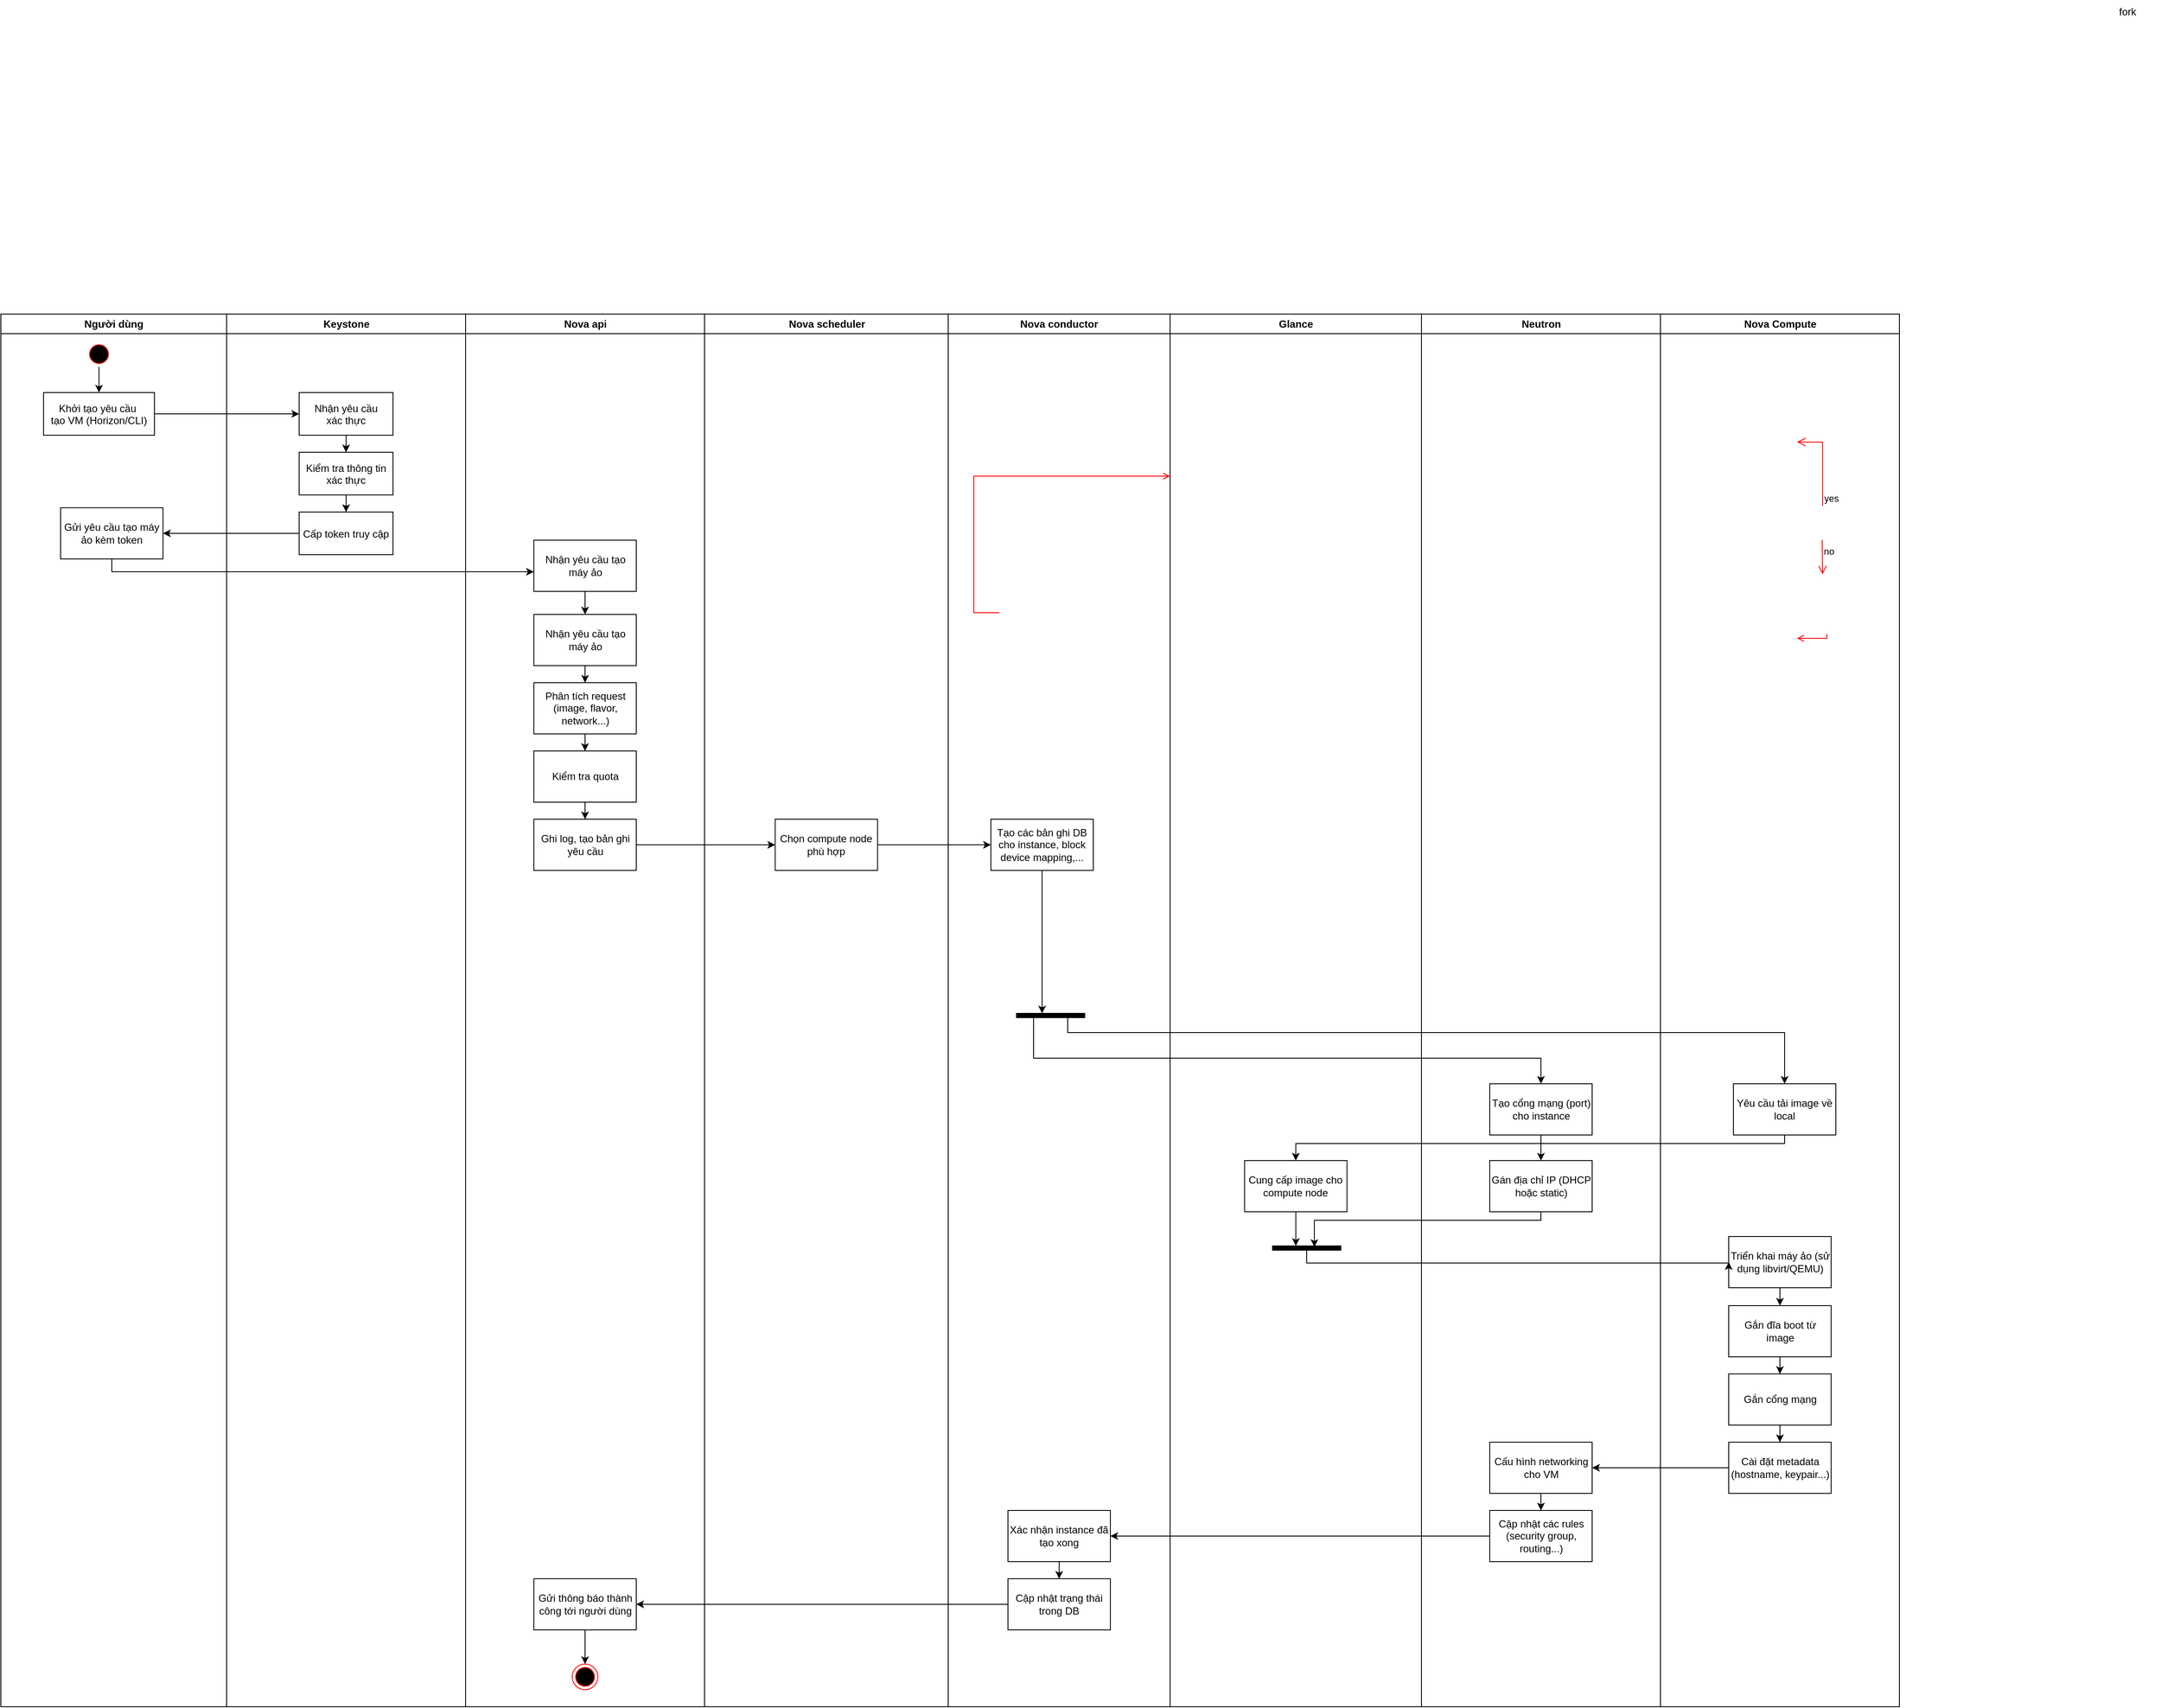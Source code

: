 <mxfile version="28.0.7">
  <diagram name="Page-1" id="e7e014a7-5840-1c2e-5031-d8a46d1fe8dd">
    <mxGraphModel dx="1880" dy="1877" grid="1" gridSize="10" guides="1" tooltips="1" connect="1" arrows="1" fold="1" page="1" pageScale="1" pageWidth="1169" pageHeight="826" background="none" math="0" shadow="0">
      <root>
        <mxCell id="0" />
        <mxCell id="1" parent="0" />
        <mxCell id="2" value="Người dùng" style="swimlane;whiteSpace=wrap" parent="1" vertex="1">
          <mxGeometry x="180" y="128" width="264.5" height="1632" as="geometry" />
        </mxCell>
        <mxCell id="4vjb239dcJdlYheojxHy-130" style="edgeStyle=orthogonalEdgeStyle;rounded=0;orthogonalLoop=1;jettySize=auto;html=1;" edge="1" parent="2" source="5" target="7">
          <mxGeometry relative="1" as="geometry" />
        </mxCell>
        <mxCell id="5" value="" style="ellipse;shape=startState;fillColor=#000000;strokeColor=#ff0000;" parent="2" vertex="1">
          <mxGeometry x="100" y="32" width="30" height="30" as="geometry" />
        </mxCell>
        <mxCell id="7" value="Khởi tạo yêu cầu &#xa;tạo VM (Horizon/CLI)" style="direction=west;" parent="2" vertex="1">
          <mxGeometry x="50" y="92" width="130" height="50" as="geometry" />
        </mxCell>
        <mxCell id="4vjb239dcJdlYheojxHy-128" value="Gửi yêu cầu tạo máy ảo kèm token" style="whiteSpace=wrap;html=1;" vertex="1" parent="2">
          <mxGeometry x="70" y="227" width="120" height="60" as="geometry" />
        </mxCell>
        <mxCell id="3" value="Keystone" style="swimlane;whiteSpace=wrap" parent="1" vertex="1">
          <mxGeometry x="444.5" y="128" width="280" height="1632" as="geometry" />
        </mxCell>
        <mxCell id="4vjb239dcJdlYheojxHy-124" style="edgeStyle=orthogonalEdgeStyle;rounded=0;orthogonalLoop=1;jettySize=auto;html=1;" edge="1" parent="3" source="8" target="4vjb239dcJdlYheojxHy-117">
          <mxGeometry relative="1" as="geometry" />
        </mxCell>
        <mxCell id="8" value="Nhận yêu cầu&#xa;xác thực" style="" parent="3" vertex="1">
          <mxGeometry x="85" y="92" width="110" height="50" as="geometry" />
        </mxCell>
        <mxCell id="4vjb239dcJdlYheojxHy-125" style="edgeStyle=orthogonalEdgeStyle;rounded=0;orthogonalLoop=1;jettySize=auto;html=1;entryX=0.5;entryY=0;entryDx=0;entryDy=0;" edge="1" parent="3" source="4vjb239dcJdlYheojxHy-117" target="4vjb239dcJdlYheojxHy-119">
          <mxGeometry relative="1" as="geometry" />
        </mxCell>
        <mxCell id="4vjb239dcJdlYheojxHy-117" value="Kiểm tra thông tin&#xa;xác thực" style="" vertex="1" parent="3">
          <mxGeometry x="85" y="162" width="110" height="50" as="geometry" />
        </mxCell>
        <mxCell id="4vjb239dcJdlYheojxHy-119" value="Cấp token truy cập" style="" vertex="1" parent="3">
          <mxGeometry x="85" y="232" width="110" height="50" as="geometry" />
        </mxCell>
        <mxCell id="4" value="Nova api" style="swimlane;whiteSpace=wrap;startSize=23;" parent="1" vertex="1">
          <mxGeometry x="724.5" y="128" width="280" height="1632" as="geometry" />
        </mxCell>
        <mxCell id="4vjb239dcJdlYheojxHy-136" value="" style="edgeStyle=orthogonalEdgeStyle;rounded=0;orthogonalLoop=1;jettySize=auto;html=1;" edge="1" parent="4" source="4vjb239dcJdlYheojxHy-133" target="4vjb239dcJdlYheojxHy-135">
          <mxGeometry relative="1" as="geometry" />
        </mxCell>
        <mxCell id="4vjb239dcJdlYheojxHy-133" value="Nhận yêu cầu tạo máy ảo" style="whiteSpace=wrap;html=1;" vertex="1" parent="4">
          <mxGeometry x="80" y="265" width="120" height="60" as="geometry" />
        </mxCell>
        <mxCell id="4vjb239dcJdlYheojxHy-138" value="" style="edgeStyle=orthogonalEdgeStyle;rounded=0;orthogonalLoop=1;jettySize=auto;html=1;" edge="1" parent="4" source="4vjb239dcJdlYheojxHy-135" target="4vjb239dcJdlYheojxHy-137">
          <mxGeometry relative="1" as="geometry" />
        </mxCell>
        <mxCell id="4vjb239dcJdlYheojxHy-135" value="Nhận yêu cầu tạo máy ảo" style="whiteSpace=wrap;html=1;" vertex="1" parent="4">
          <mxGeometry x="80" y="352" width="120" height="60" as="geometry" />
        </mxCell>
        <mxCell id="4vjb239dcJdlYheojxHy-140" value="" style="edgeStyle=orthogonalEdgeStyle;rounded=0;orthogonalLoop=1;jettySize=auto;html=1;" edge="1" parent="4" source="4vjb239dcJdlYheojxHy-137" target="4vjb239dcJdlYheojxHy-139">
          <mxGeometry relative="1" as="geometry" />
        </mxCell>
        <mxCell id="4vjb239dcJdlYheojxHy-137" value="Phân tích request (image, flavor, network...)" style="whiteSpace=wrap;html=1;" vertex="1" parent="4">
          <mxGeometry x="80" y="432" width="120" height="60" as="geometry" />
        </mxCell>
        <mxCell id="4vjb239dcJdlYheojxHy-143" value="" style="edgeStyle=orthogonalEdgeStyle;rounded=0;orthogonalLoop=1;jettySize=auto;html=1;" edge="1" parent="4" source="4vjb239dcJdlYheojxHy-139" target="4vjb239dcJdlYheojxHy-142">
          <mxGeometry relative="1" as="geometry" />
        </mxCell>
        <mxCell id="4vjb239dcJdlYheojxHy-139" value="Kiểm tra quota" style="whiteSpace=wrap;html=1;" vertex="1" parent="4">
          <mxGeometry x="80" y="512" width="120" height="60" as="geometry" />
        </mxCell>
        <mxCell id="4vjb239dcJdlYheojxHy-142" value="Ghi log, tạo bản ghi yêu cầu" style="whiteSpace=wrap;html=1;" vertex="1" parent="4">
          <mxGeometry x="80" y="592" width="120" height="60" as="geometry" />
        </mxCell>
        <mxCell id="4vjb239dcJdlYheojxHy-201" value="" style="edgeStyle=orthogonalEdgeStyle;rounded=0;orthogonalLoop=1;jettySize=auto;html=1;" edge="1" parent="4" source="4vjb239dcJdlYheojxHy-198" target="4vjb239dcJdlYheojxHy-200">
          <mxGeometry relative="1" as="geometry" />
        </mxCell>
        <mxCell id="4vjb239dcJdlYheojxHy-198" value="Gửi thông báo thành công tới người dùng" style="whiteSpace=wrap;html=1;rounded=0;" vertex="1" parent="4">
          <mxGeometry x="80" y="1482" width="120" height="60" as="geometry" />
        </mxCell>
        <mxCell id="4vjb239dcJdlYheojxHy-200" value="" style="ellipse;html=1;shape=endState;fillColor=#000000;strokeColor=#ff0000;" vertex="1" parent="4">
          <mxGeometry x="125" y="1582" width="30" height="30" as="geometry" />
        </mxCell>
        <mxCell id="4vjb239dcJdlYheojxHy-41" value="Nova scheduler" style="swimlane;whiteSpace=wrap;startSize=23;" vertex="1" parent="1">
          <mxGeometry x="1004.5" y="128" width="285.5" height="1632" as="geometry" />
        </mxCell>
        <mxCell id="4vjb239dcJdlYheojxHy-46" value="" style="endArrow=open;strokeColor=#FF0000;endFill=1;rounded=0" edge="1" parent="4vjb239dcJdlYheojxHy-41" source="4vjb239dcJdlYheojxHy-44">
          <mxGeometry relative="1" as="geometry">
            <mxPoint x="75" y="220" as="targetPoint" />
          </mxGeometry>
        </mxCell>
        <mxCell id="4vjb239dcJdlYheojxHy-48" value="" style="endArrow=open;strokeColor=#FF0000;endFill=1;rounded=0" edge="1" parent="4vjb239dcJdlYheojxHy-41" target="4vjb239dcJdlYheojxHy-47">
          <mxGeometry relative="1" as="geometry">
            <mxPoint x="75" y="270" as="sourcePoint" />
          </mxGeometry>
        </mxCell>
        <mxCell id="4vjb239dcJdlYheojxHy-57" value="" style="endArrow=none;strokeColor=#FF0000;endFill=0;rounded=0;dashed=1" edge="1" parent="4vjb239dcJdlYheojxHy-41" target="4vjb239dcJdlYheojxHy-56">
          <mxGeometry relative="1" as="geometry">
            <mxPoint x="87.121" y="375" as="sourcePoint" />
          </mxGeometry>
        </mxCell>
        <mxCell id="4vjb239dcJdlYheojxHy-144" value="Chọn compute node phù hợp" style="whiteSpace=wrap;html=1;" vertex="1" parent="4vjb239dcJdlYheojxHy-41">
          <mxGeometry x="82.75" y="592" width="120" height="60" as="geometry" />
        </mxCell>
        <mxCell id="4vjb239dcJdlYheojxHy-60" value="Nova conductor" style="swimlane;whiteSpace=wrap" vertex="1" parent="1">
          <mxGeometry x="1290" y="128" width="260" height="1632" as="geometry" />
        </mxCell>
        <mxCell id="4vjb239dcJdlYheojxHy-65" value="" style="endArrow=open;strokeColor=#FF0000;endFill=1;rounded=0" edge="1" parent="4vjb239dcJdlYheojxHy-60" source="4vjb239dcJdlYheojxHy-63">
          <mxGeometry relative="1" as="geometry">
            <mxPoint x="115" y="220" as="targetPoint" />
          </mxGeometry>
        </mxCell>
        <mxCell id="4vjb239dcJdlYheojxHy-67" value="" style="endArrow=open;strokeColor=#FF0000;endFill=1;rounded=0" edge="1" parent="4vjb239dcJdlYheojxHy-60" source="4vjb239dcJdlYheojxHy-64">
          <mxGeometry relative="1" as="geometry">
            <mxPoint x="115" y="325" as="targetPoint" />
          </mxGeometry>
        </mxCell>
        <mxCell id="4vjb239dcJdlYheojxHy-68" value="" style="edgeStyle=elbowEdgeStyle;elbow=horizontal;strokeColor=#FF0000;endArrow=open;endFill=1;rounded=0" edge="1" parent="4vjb239dcJdlYheojxHy-60" target="4vjb239dcJdlYheojxHy-63">
          <mxGeometry width="100" height="100" relative="1" as="geometry">
            <mxPoint x="60" y="350" as="sourcePoint" />
            <mxPoint x="260" y="190" as="targetPoint" />
            <Array as="points">
              <mxPoint x="30" y="250" />
            </Array>
          </mxGeometry>
        </mxCell>
        <mxCell id="4vjb239dcJdlYheojxHy-161" value="" style="edgeStyle=orthogonalEdgeStyle;rounded=0;orthogonalLoop=1;jettySize=auto;html=1;" edge="1" parent="4vjb239dcJdlYheojxHy-60" source="4vjb239dcJdlYheojxHy-155" target="4vjb239dcJdlYheojxHy-159">
          <mxGeometry relative="1" as="geometry">
            <Array as="points">
              <mxPoint x="110" y="782" />
              <mxPoint x="110" y="782" />
            </Array>
          </mxGeometry>
        </mxCell>
        <mxCell id="4vjb239dcJdlYheojxHy-155" value="Tạo các bản ghi DB cho instance, block device mapping,..." style="whiteSpace=wrap;html=1;" vertex="1" parent="4vjb239dcJdlYheojxHy-60">
          <mxGeometry x="50" y="592" width="120" height="60" as="geometry" />
        </mxCell>
        <mxCell id="4vjb239dcJdlYheojxHy-159" value="" style="html=1;points=[];perimeter=orthogonalPerimeter;fillColor=strokeColor;direction=south;" vertex="1" parent="4vjb239dcJdlYheojxHy-60">
          <mxGeometry x="80" y="819.5" width="80" height="5" as="geometry" />
        </mxCell>
        <mxCell id="4vjb239dcJdlYheojxHy-196" value="" style="edgeStyle=orthogonalEdgeStyle;rounded=0;orthogonalLoop=1;jettySize=auto;html=1;" edge="1" parent="4vjb239dcJdlYheojxHy-60" source="4vjb239dcJdlYheojxHy-193" target="4vjb239dcJdlYheojxHy-195">
          <mxGeometry relative="1" as="geometry" />
        </mxCell>
        <mxCell id="4vjb239dcJdlYheojxHy-193" value="Xác nhận instance đã tạo xong" style="whiteSpace=wrap;html=1;rounded=0;" vertex="1" parent="4vjb239dcJdlYheojxHy-60">
          <mxGeometry x="70" y="1402" width="120" height="60" as="geometry" />
        </mxCell>
        <mxCell id="4vjb239dcJdlYheojxHy-195" value="Cập nhật trạng thái trong DB" style="whiteSpace=wrap;html=1;rounded=0;" vertex="1" parent="4vjb239dcJdlYheojxHy-60">
          <mxGeometry x="70" y="1482" width="120" height="60" as="geometry" />
        </mxCell>
        <mxCell id="4vjb239dcJdlYheojxHy-69" value="Glance" style="swimlane;whiteSpace=wrap" vertex="1" parent="1">
          <mxGeometry x="1550" y="128" width="294.5" height="1632" as="geometry" />
        </mxCell>
        <mxCell id="4vjb239dcJdlYheojxHy-74" value="" style="endArrow=open;strokeColor=#FF0000;endFill=1;rounded=0" edge="1" parent="4vjb239dcJdlYheojxHy-69" target="4vjb239dcJdlYheojxHy-73">
          <mxGeometry relative="1" as="geometry">
            <mxPoint x="75" y="160" as="sourcePoint" />
          </mxGeometry>
        </mxCell>
        <mxCell id="4vjb239dcJdlYheojxHy-79" value="no" style="edgeStyle=elbowEdgeStyle;elbow=horizontal;align=left;verticalAlign=top;endArrow=open;endSize=8;strokeColor=#FF0000;endFill=1;rounded=0" edge="1" parent="4vjb239dcJdlYheojxHy-69" source="4vjb239dcJdlYheojxHy-77">
          <mxGeometry x="-1" relative="1" as="geometry">
            <mxPoint x="189.5" y="325" as="targetPoint" />
          </mxGeometry>
        </mxCell>
        <mxCell id="4vjb239dcJdlYheojxHy-80" value="" style="endArrow=open;strokeColor=#FF0000;endFill=1;rounded=0" edge="1" parent="4vjb239dcJdlYheojxHy-69" target="4vjb239dcJdlYheojxHy-77">
          <mxGeometry relative="1" as="geometry">
            <mxPoint x="130" y="245" as="sourcePoint" />
          </mxGeometry>
        </mxCell>
        <mxCell id="4vjb239dcJdlYheojxHy-166" value="" style="edgeStyle=orthogonalEdgeStyle;rounded=0;orthogonalLoop=1;jettySize=auto;html=1;entryX=0.5;entryY=0;entryDx=0;entryDy=0;" edge="1" parent="4vjb239dcJdlYheojxHy-69" target="4vjb239dcJdlYheojxHy-167">
          <mxGeometry relative="1" as="geometry">
            <mxPoint x="-160" y="824.5" as="sourcePoint" />
            <mxPoint x="20" y="872" as="targetPoint" />
            <Array as="points">
              <mxPoint x="-160" y="872" />
              <mxPoint x="435" y="872" />
            </Array>
          </mxGeometry>
        </mxCell>
        <mxCell id="4vjb239dcJdlYheojxHy-176" value="" style="edgeStyle=orthogonalEdgeStyle;rounded=0;orthogonalLoop=1;jettySize=auto;html=1;" edge="1" parent="4vjb239dcJdlYheojxHy-69" source="4vjb239dcJdlYheojxHy-173" target="4vjb239dcJdlYheojxHy-175">
          <mxGeometry relative="1" as="geometry">
            <Array as="points">
              <mxPoint x="147" y="1082" />
              <mxPoint x="147" y="1082" />
            </Array>
          </mxGeometry>
        </mxCell>
        <mxCell id="4vjb239dcJdlYheojxHy-173" value="Cung cấp image cho compute node" style="rounded=0;whiteSpace=wrap;html=1;" vertex="1" parent="4vjb239dcJdlYheojxHy-69">
          <mxGeometry x="87.25" y="992" width="120" height="60" as="geometry" />
        </mxCell>
        <mxCell id="4vjb239dcJdlYheojxHy-175" value="" style="html=1;points=[];perimeter=orthogonalPerimeter;fillColor=strokeColor;direction=south;" vertex="1" parent="4vjb239dcJdlYheojxHy-69">
          <mxGeometry x="120" y="1092" width="80" height="5" as="geometry" />
        </mxCell>
        <mxCell id="4vjb239dcJdlYheojxHy-88" value="Neutron" style="swimlane;whiteSpace=wrap" vertex="1" parent="1">
          <mxGeometry x="1844.5" y="128" width="280" height="1632" as="geometry" />
        </mxCell>
        <mxCell id="4vjb239dcJdlYheojxHy-93" value="" style="endArrow=open;strokeColor=#FF0000;endFill=1;rounded=0" edge="1" parent="4vjb239dcJdlYheojxHy-88" target="4vjb239dcJdlYheojxHy-92">
          <mxGeometry relative="1" as="geometry">
            <mxPoint x="145" y="455.0" as="sourcePoint" />
          </mxGeometry>
        </mxCell>
        <mxCell id="4vjb239dcJdlYheojxHy-171" value="" style="edgeStyle=orthogonalEdgeStyle;rounded=0;orthogonalLoop=1;jettySize=auto;html=1;" edge="1" parent="4vjb239dcJdlYheojxHy-88" source="4vjb239dcJdlYheojxHy-167" target="4vjb239dcJdlYheojxHy-170">
          <mxGeometry relative="1" as="geometry" />
        </mxCell>
        <mxCell id="4vjb239dcJdlYheojxHy-167" value="Tạo cổng mạng (port) cho instance" style="rounded=0;whiteSpace=wrap;html=1;" vertex="1" parent="4vjb239dcJdlYheojxHy-88">
          <mxGeometry x="80" y="902" width="120" height="60" as="geometry" />
        </mxCell>
        <mxCell id="4vjb239dcJdlYheojxHy-170" value="Gán địa chỉ IP (DHCP hoặc static)" style="whiteSpace=wrap;html=1;rounded=0;" vertex="1" parent="4vjb239dcJdlYheojxHy-88">
          <mxGeometry x="80" y="992" width="120" height="60" as="geometry" />
        </mxCell>
        <mxCell id="4vjb239dcJdlYheojxHy-190" value="" style="edgeStyle=orthogonalEdgeStyle;rounded=0;orthogonalLoop=1;jettySize=auto;html=1;" edge="1" parent="4vjb239dcJdlYheojxHy-88" source="4vjb239dcJdlYheojxHy-187" target="4vjb239dcJdlYheojxHy-189">
          <mxGeometry relative="1" as="geometry" />
        </mxCell>
        <mxCell id="4vjb239dcJdlYheojxHy-187" value="Cấu hình networking cho VM" style="whiteSpace=wrap;html=1;rounded=0;" vertex="1" parent="4vjb239dcJdlYheojxHy-88">
          <mxGeometry x="80" y="1322" width="120" height="60" as="geometry" />
        </mxCell>
        <mxCell id="4vjb239dcJdlYheojxHy-189" value="Cập nhật các rules (security group, routing...)" style="whiteSpace=wrap;html=1;rounded=0;" vertex="1" parent="4vjb239dcJdlYheojxHy-88">
          <mxGeometry x="80" y="1402" width="120" height="60" as="geometry" />
        </mxCell>
        <mxCell id="4vjb239dcJdlYheojxHy-94" value="Nova Compute" style="swimlane;whiteSpace=wrap" vertex="1" parent="1">
          <mxGeometry x="2124.5" y="128" width="280" height="1632" as="geometry" />
        </mxCell>
        <mxCell id="4vjb239dcJdlYheojxHy-96" value="" style="edgeStyle=elbowEdgeStyle;elbow=horizontal;verticalAlign=bottom;endArrow=open;endSize=8;strokeColor=#FF0000;endFill=1;rounded=0" edge="1" parent="4vjb239dcJdlYheojxHy-94" source="4vjb239dcJdlYheojxHy-95">
          <mxGeometry x="40" y="20" as="geometry">
            <mxPoint x="74.5" y="110" as="targetPoint" />
          </mxGeometry>
        </mxCell>
        <mxCell id="4vjb239dcJdlYheojxHy-99" value="" style="endArrow=open;strokeColor=#FF0000;endFill=1;rounded=0" edge="1" parent="4vjb239dcJdlYheojxHy-94" target="4vjb239dcJdlYheojxHy-98">
          <mxGeometry relative="1" as="geometry">
            <mxPoint x="75" y="160" as="sourcePoint" />
          </mxGeometry>
        </mxCell>
        <mxCell id="4vjb239dcJdlYheojxHy-101" value="" style="endArrow=open;strokeColor=#FF0000;endFill=1;rounded=0" edge="1" parent="4vjb239dcJdlYheojxHy-94" target="4vjb239dcJdlYheojxHy-100">
          <mxGeometry relative="1" as="geometry">
            <mxPoint x="75" y="270" as="sourcePoint" />
          </mxGeometry>
        </mxCell>
        <mxCell id="4vjb239dcJdlYheojxHy-103" value="yes" style="edgeStyle=elbowEdgeStyle;elbow=horizontal;align=left;verticalAlign=bottom;endArrow=open;endSize=8;strokeColor=#FF0000;exitX=0.5;exitY=0;endFill=1;rounded=0;entryX=0.75;entryY=0.5;entryPerimeter=0" edge="1" parent="4vjb239dcJdlYheojxHy-94" target="4vjb239dcJdlYheojxHy-106">
          <mxGeometry x="-1" relative="1" as="geometry">
            <mxPoint x="160" y="150" as="targetPoint" />
            <Array as="points">
              <mxPoint x="190" y="180" />
            </Array>
            <mxPoint x="190" y="225" as="sourcePoint" />
          </mxGeometry>
        </mxCell>
        <mxCell id="4vjb239dcJdlYheojxHy-104" value="no" style="edgeStyle=elbowEdgeStyle;elbow=horizontal;align=left;verticalAlign=top;endArrow=open;endSize=8;strokeColor=#FF0000;endFill=1;rounded=0" edge="1" parent="4vjb239dcJdlYheojxHy-94" target="4vjb239dcJdlYheojxHy-108">
          <mxGeometry x="-1" relative="1" as="geometry">
            <mxPoint x="190" y="305" as="targetPoint" />
            <mxPoint x="189.5" y="264.75" as="sourcePoint" />
          </mxGeometry>
        </mxCell>
        <mxCell id="4vjb239dcJdlYheojxHy-105" value="" style="endArrow=open;strokeColor=#FF0000;endFill=1;rounded=0" edge="1" parent="4vjb239dcJdlYheojxHy-94" target="4vjb239dcJdlYheojxHy-102">
          <mxGeometry relative="1" as="geometry">
            <mxPoint x="130" y="245" as="sourcePoint" />
          </mxGeometry>
        </mxCell>
        <mxCell id="4vjb239dcJdlYheojxHy-107" value="" style="edgeStyle=elbowEdgeStyle;elbow=horizontal;verticalAlign=bottom;endArrow=open;endSize=8;strokeColor=#FF0000;endFill=1;rounded=0" edge="1" parent="4vjb239dcJdlYheojxHy-94" source="4vjb239dcJdlYheojxHy-106">
          <mxGeometry x="130" y="90" as="geometry">
            <mxPoint x="130" y="135.25" as="targetPoint" />
          </mxGeometry>
        </mxCell>
        <mxCell id="4vjb239dcJdlYheojxHy-110" value="" style="endArrow=none;strokeColor=#FF0000;endFill=0;rounded=0;dashed=1" edge="1" parent="4vjb239dcJdlYheojxHy-94" target="4vjb239dcJdlYheojxHy-109">
          <mxGeometry relative="1" as="geometry">
            <mxPoint x="87.121" y="375" as="sourcePoint" />
          </mxGeometry>
        </mxCell>
        <mxCell id="4vjb239dcJdlYheojxHy-112" value="" style="edgeStyle=elbowEdgeStyle;elbow=horizontal;entryX=0;entryY=0.5;strokeColor=#FF0000;endArrow=open;endFill=1;rounded=0" edge="1" parent="4vjb239dcJdlYheojxHy-94" target="4vjb239dcJdlYheojxHy-111">
          <mxGeometry width="100" height="100" relative="1" as="geometry">
            <mxPoint x="195" y="375" as="sourcePoint" />
            <mxPoint x="160" y="380" as="targetPoint" />
            <Array as="points">
              <mxPoint x="195" y="400" />
            </Array>
          </mxGeometry>
        </mxCell>
        <mxCell id="4vjb239dcJdlYheojxHy-168" value="Yêu cầu tải image về local" style="rounded=0;whiteSpace=wrap;html=1;" vertex="1" parent="4vjb239dcJdlYheojxHy-94">
          <mxGeometry x="85.5" y="902" width="120" height="60" as="geometry" />
        </mxCell>
        <mxCell id="4vjb239dcJdlYheojxHy-182" value="" style="edgeStyle=orthogonalEdgeStyle;rounded=0;orthogonalLoop=1;jettySize=auto;html=1;" edge="1" parent="4vjb239dcJdlYheojxHy-94" source="4vjb239dcJdlYheojxHy-179" target="4vjb239dcJdlYheojxHy-181">
          <mxGeometry relative="1" as="geometry" />
        </mxCell>
        <mxCell id="4vjb239dcJdlYheojxHy-179" value="Triển khai máy ảo (sử dụng libvirt/QEMU)" style="rounded=0;whiteSpace=wrap;html=1;" vertex="1" parent="4vjb239dcJdlYheojxHy-94">
          <mxGeometry x="80" y="1081" width="120" height="60" as="geometry" />
        </mxCell>
        <mxCell id="4vjb239dcJdlYheojxHy-184" value="" style="edgeStyle=orthogonalEdgeStyle;rounded=0;orthogonalLoop=1;jettySize=auto;html=1;" edge="1" parent="4vjb239dcJdlYheojxHy-94" source="4vjb239dcJdlYheojxHy-181" target="4vjb239dcJdlYheojxHy-183">
          <mxGeometry relative="1" as="geometry" />
        </mxCell>
        <mxCell id="4vjb239dcJdlYheojxHy-181" value="Gắn đĩa boot từ image" style="whiteSpace=wrap;html=1;rounded=0;" vertex="1" parent="4vjb239dcJdlYheojxHy-94">
          <mxGeometry x="80" y="1162" width="120" height="60" as="geometry" />
        </mxCell>
        <mxCell id="4vjb239dcJdlYheojxHy-186" value="" style="edgeStyle=orthogonalEdgeStyle;rounded=0;orthogonalLoop=1;jettySize=auto;html=1;" edge="1" parent="4vjb239dcJdlYheojxHy-94" source="4vjb239dcJdlYheojxHy-183" target="4vjb239dcJdlYheojxHy-185">
          <mxGeometry relative="1" as="geometry" />
        </mxCell>
        <mxCell id="4vjb239dcJdlYheojxHy-183" value="Gắn cổng mạng" style="whiteSpace=wrap;html=1;rounded=0;" vertex="1" parent="4vjb239dcJdlYheojxHy-94">
          <mxGeometry x="80" y="1242" width="120" height="60" as="geometry" />
        </mxCell>
        <mxCell id="4vjb239dcJdlYheojxHy-185" value="Cài đặt metadata (hostname, keypair...)" style="whiteSpace=wrap;html=1;rounded=0;" vertex="1" parent="4vjb239dcJdlYheojxHy-94">
          <mxGeometry x="80" y="1322" width="120" height="60" as="geometry" />
        </mxCell>
        <mxCell id="4vjb239dcJdlYheojxHy-123" style="edgeStyle=orthogonalEdgeStyle;rounded=0;orthogonalLoop=1;jettySize=auto;html=1;entryX=0;entryY=0.5;entryDx=0;entryDy=0;" edge="1" parent="1" source="7" target="8">
          <mxGeometry relative="1" as="geometry" />
        </mxCell>
        <mxCell id="4vjb239dcJdlYheojxHy-129" value="" style="edgeStyle=orthogonalEdgeStyle;rounded=0;orthogonalLoop=1;jettySize=auto;html=1;" edge="1" parent="1" source="4vjb239dcJdlYheojxHy-119" target="4vjb239dcJdlYheojxHy-128">
          <mxGeometry relative="1" as="geometry" />
        </mxCell>
        <mxCell id="4vjb239dcJdlYheojxHy-134" value="" style="edgeStyle=orthogonalEdgeStyle;rounded=0;orthogonalLoop=1;jettySize=auto;html=1;" edge="1" parent="1" source="4vjb239dcJdlYheojxHy-128" target="4vjb239dcJdlYheojxHy-133">
          <mxGeometry relative="1" as="geometry">
            <Array as="points">
              <mxPoint x="310" y="430" />
            </Array>
          </mxGeometry>
        </mxCell>
        <mxCell id="4vjb239dcJdlYheojxHy-145" value="" style="edgeStyle=orthogonalEdgeStyle;rounded=0;orthogonalLoop=1;jettySize=auto;html=1;" edge="1" parent="1" source="4vjb239dcJdlYheojxHy-142" target="4vjb239dcJdlYheojxHy-144">
          <mxGeometry relative="1" as="geometry" />
        </mxCell>
        <mxCell id="4vjb239dcJdlYheojxHy-147" value="" style="edgeStyle=orthogonalEdgeStyle;rounded=0;orthogonalLoop=1;jettySize=auto;html=1;" edge="1" parent="1" target="4vjb239dcJdlYheojxHy-146">
          <mxGeometry relative="1" as="geometry">
            <mxPoint x="1199.5" y="503" as="sourcePoint" />
          </mxGeometry>
        </mxCell>
        <mxCell id="4vjb239dcJdlYheojxHy-169" style="edgeStyle=orthogonalEdgeStyle;rounded=0;orthogonalLoop=1;jettySize=auto;html=1;entryX=0.5;entryY=0;entryDx=0;entryDy=0;" edge="1" parent="1" source="4vjb239dcJdlYheojxHy-159" target="4vjb239dcJdlYheojxHy-168">
          <mxGeometry relative="1" as="geometry">
            <Array as="points">
              <mxPoint x="1430" y="970" />
              <mxPoint x="2270" y="970" />
            </Array>
          </mxGeometry>
        </mxCell>
        <mxCell id="4vjb239dcJdlYheojxHy-172" style="edgeStyle=orthogonalEdgeStyle;rounded=0;orthogonalLoop=1;jettySize=auto;html=1;entryX=0.5;entryY=0;entryDx=0;entryDy=0;" edge="1" parent="1" source="4vjb239dcJdlYheojxHy-168" target="4vjb239dcJdlYheojxHy-173">
          <mxGeometry relative="1" as="geometry">
            <mxPoint x="1700" y="1170" as="targetPoint" />
            <Array as="points">
              <mxPoint x="2270" y="1100" />
              <mxPoint x="1697" y="1100" />
            </Array>
          </mxGeometry>
        </mxCell>
        <mxCell id="4vjb239dcJdlYheojxHy-178" style="edgeStyle=orthogonalEdgeStyle;rounded=0;orthogonalLoop=1;jettySize=auto;html=1;entryX=0.24;entryY=0.387;entryDx=0;entryDy=0;entryPerimeter=0;" edge="1" parent="1" source="4vjb239dcJdlYheojxHy-170" target="4vjb239dcJdlYheojxHy-175">
          <mxGeometry relative="1" as="geometry">
            <Array as="points">
              <mxPoint x="1985" y="1190" />
              <mxPoint x="1719" y="1190" />
            </Array>
          </mxGeometry>
        </mxCell>
        <mxCell id="4vjb239dcJdlYheojxHy-180" style="edgeStyle=orthogonalEdgeStyle;rounded=0;orthogonalLoop=1;jettySize=auto;html=1;entryX=0;entryY=0.5;entryDx=0;entryDy=0;" edge="1" parent="1" source="4vjb239dcJdlYheojxHy-175" target="4vjb239dcJdlYheojxHy-179">
          <mxGeometry relative="1" as="geometry">
            <Array as="points">
              <mxPoint x="1710" y="1240" />
              <mxPoint x="2205" y="1240" />
            </Array>
          </mxGeometry>
        </mxCell>
        <mxCell id="4vjb239dcJdlYheojxHy-188" value="" style="edgeStyle=orthogonalEdgeStyle;rounded=0;orthogonalLoop=1;jettySize=auto;html=1;" edge="1" parent="1" source="4vjb239dcJdlYheojxHy-185" target="4vjb239dcJdlYheojxHy-187">
          <mxGeometry relative="1" as="geometry" />
        </mxCell>
        <mxCell id="4vjb239dcJdlYheojxHy-194" value="" style="edgeStyle=orthogonalEdgeStyle;rounded=0;orthogonalLoop=1;jettySize=auto;html=1;" edge="1" parent="1" source="4vjb239dcJdlYheojxHy-189" target="4vjb239dcJdlYheojxHy-193">
          <mxGeometry relative="1" as="geometry" />
        </mxCell>
        <mxCell id="4vjb239dcJdlYheojxHy-199" value="" style="edgeStyle=orthogonalEdgeStyle;rounded=0;orthogonalLoop=1;jettySize=auto;html=1;" edge="1" parent="1" source="4vjb239dcJdlYheojxHy-195" target="4vjb239dcJdlYheojxHy-198">
          <mxGeometry relative="1" as="geometry" />
        </mxCell>
        <mxCell id="4vjb239dcJdlYheojxHy-204" value="fork" style="text;whiteSpace=wrap;html=1;" vertex="1" parent="1">
          <mxGeometry x="2660" y="-240" width="50" height="40" as="geometry" />
        </mxCell>
        <mxCell id="4vjb239dcJdlYheojxHy-206" style="edgeStyle=orthogonalEdgeStyle;rounded=0;orthogonalLoop=1;jettySize=auto;html=1;entryX=0;entryY=0.5;entryDx=0;entryDy=0;" edge="1" parent="1" source="4vjb239dcJdlYheojxHy-144" target="4vjb239dcJdlYheojxHy-155">
          <mxGeometry relative="1" as="geometry" />
        </mxCell>
      </root>
    </mxGraphModel>
  </diagram>
</mxfile>
